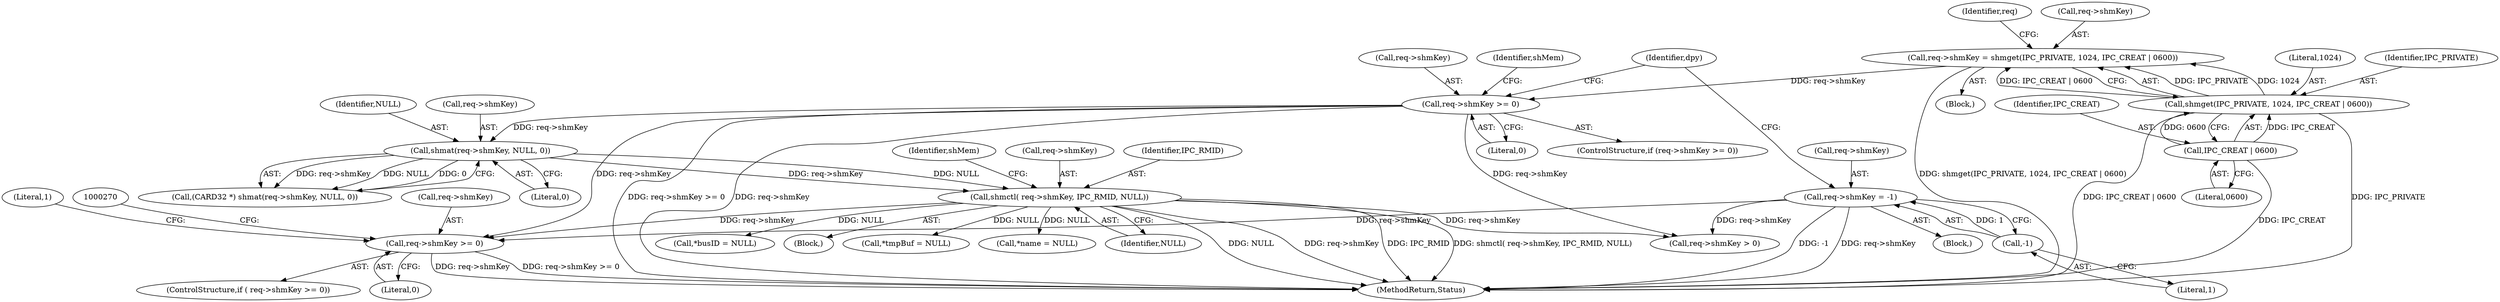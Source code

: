 digraph "0_libXvMC_2cd95e7da8367cccdcdd5c9b160012d1dec5cbdb@pointer" {
"1000262" [label="(Call,req->shmKey >= 0)"];
"1000190" [label="(Call,shmctl( req->shmKey, IPC_RMID, NULL))"];
"1000184" [label="(Call,shmat(req->shmKey, NULL, 0))"];
"1000174" [label="(Call,req->shmKey >= 0)"];
"1000163" [label="(Call,req->shmKey = shmget(IPC_PRIVATE, 1024, IPC_CREAT | 0600))"];
"1000167" [label="(Call,shmget(IPC_PRIVATE, 1024, IPC_CREAT | 0600))"];
"1000170" [label="(Call,IPC_CREAT | 0600)"];
"1000241" [label="(Call,req->shmKey = -1)"];
"1000245" [label="(Call,-1)"];
"1000423" [label="(Call,*name = NULL)"];
"1000185" [label="(Call,req->shmKey)"];
"1000240" [label="(Block,)"];
"1000246" [label="(Literal,1)"];
"1000263" [label="(Call,req->shmKey)"];
"1000430" [label="(Call,*busID = NULL)"];
"1000274" [label="(Literal,1)"];
"1000197" [label="(Identifier,shMem)"];
"1000261" [label="(ControlStructure,if ( req->shmKey >= 0))"];
"1000163" [label="(Call,req->shmKey = shmget(IPC_PRIVATE, 1024, IPC_CREAT | 0600))"];
"1000191" [label="(Call,req->shmKey)"];
"1000111" [label="(Block,)"];
"1000245" [label="(Call,-1)"];
"1000175" [label="(Call,req->shmKey)"];
"1000250" [label="(Identifier,dpy)"];
"1000194" [label="(Identifier,IPC_RMID)"];
"1000176" [label="(Identifier,req)"];
"1000266" [label="(Literal,0)"];
"1000490" [label="(MethodReturn,Status)"];
"1000179" [label="(Block,)"];
"1000189" [label="(Literal,0)"];
"1000169" [label="(Literal,1024)"];
"1000170" [label="(Call,IPC_CREAT | 0600)"];
"1000291" [label="(Call,*tmpBuf = NULL)"];
"1000168" [label="(Identifier,IPC_PRIVATE)"];
"1000188" [label="(Identifier,NULL)"];
"1000181" [label="(Identifier,shMem)"];
"1000242" [label="(Call,req->shmKey)"];
"1000472" [label="(Call,req->shmKey > 0)"];
"1000167" [label="(Call,shmget(IPC_PRIVATE, 1024, IPC_CREAT | 0600))"];
"1000262" [label="(Call,req->shmKey >= 0)"];
"1000174" [label="(Call,req->shmKey >= 0)"];
"1000164" [label="(Call,req->shmKey)"];
"1000184" [label="(Call,shmat(req->shmKey, NULL, 0))"];
"1000190" [label="(Call,shmctl( req->shmKey, IPC_RMID, NULL))"];
"1000195" [label="(Identifier,NULL)"];
"1000182" [label="(Call,(CARD32 *) shmat(req->shmKey, NULL, 0))"];
"1000178" [label="(Literal,0)"];
"1000172" [label="(Literal,0600)"];
"1000173" [label="(ControlStructure,if (req->shmKey >= 0))"];
"1000241" [label="(Call,req->shmKey = -1)"];
"1000171" [label="(Identifier,IPC_CREAT)"];
"1000262" -> "1000261"  [label="AST: "];
"1000262" -> "1000266"  [label="CFG: "];
"1000263" -> "1000262"  [label="AST: "];
"1000266" -> "1000262"  [label="AST: "];
"1000270" -> "1000262"  [label="CFG: "];
"1000274" -> "1000262"  [label="CFG: "];
"1000262" -> "1000490"  [label="DDG: req->shmKey"];
"1000262" -> "1000490"  [label="DDG: req->shmKey >= 0"];
"1000190" -> "1000262"  [label="DDG: req->shmKey"];
"1000241" -> "1000262"  [label="DDG: req->shmKey"];
"1000174" -> "1000262"  [label="DDG: req->shmKey"];
"1000190" -> "1000179"  [label="AST: "];
"1000190" -> "1000195"  [label="CFG: "];
"1000191" -> "1000190"  [label="AST: "];
"1000194" -> "1000190"  [label="AST: "];
"1000195" -> "1000190"  [label="AST: "];
"1000197" -> "1000190"  [label="CFG: "];
"1000190" -> "1000490"  [label="DDG: IPC_RMID"];
"1000190" -> "1000490"  [label="DDG: shmctl( req->shmKey, IPC_RMID, NULL)"];
"1000190" -> "1000490"  [label="DDG: NULL"];
"1000190" -> "1000490"  [label="DDG: req->shmKey"];
"1000184" -> "1000190"  [label="DDG: req->shmKey"];
"1000184" -> "1000190"  [label="DDG: NULL"];
"1000190" -> "1000291"  [label="DDG: NULL"];
"1000190" -> "1000423"  [label="DDG: NULL"];
"1000190" -> "1000430"  [label="DDG: NULL"];
"1000190" -> "1000472"  [label="DDG: req->shmKey"];
"1000184" -> "1000182"  [label="AST: "];
"1000184" -> "1000189"  [label="CFG: "];
"1000185" -> "1000184"  [label="AST: "];
"1000188" -> "1000184"  [label="AST: "];
"1000189" -> "1000184"  [label="AST: "];
"1000182" -> "1000184"  [label="CFG: "];
"1000184" -> "1000182"  [label="DDG: req->shmKey"];
"1000184" -> "1000182"  [label="DDG: NULL"];
"1000184" -> "1000182"  [label="DDG: 0"];
"1000174" -> "1000184"  [label="DDG: req->shmKey"];
"1000174" -> "1000173"  [label="AST: "];
"1000174" -> "1000178"  [label="CFG: "];
"1000175" -> "1000174"  [label="AST: "];
"1000178" -> "1000174"  [label="AST: "];
"1000181" -> "1000174"  [label="CFG: "];
"1000250" -> "1000174"  [label="CFG: "];
"1000174" -> "1000490"  [label="DDG: req->shmKey >= 0"];
"1000174" -> "1000490"  [label="DDG: req->shmKey"];
"1000163" -> "1000174"  [label="DDG: req->shmKey"];
"1000174" -> "1000472"  [label="DDG: req->shmKey"];
"1000163" -> "1000111"  [label="AST: "];
"1000163" -> "1000167"  [label="CFG: "];
"1000164" -> "1000163"  [label="AST: "];
"1000167" -> "1000163"  [label="AST: "];
"1000176" -> "1000163"  [label="CFG: "];
"1000163" -> "1000490"  [label="DDG: shmget(IPC_PRIVATE, 1024, IPC_CREAT | 0600)"];
"1000167" -> "1000163"  [label="DDG: IPC_PRIVATE"];
"1000167" -> "1000163"  [label="DDG: 1024"];
"1000167" -> "1000163"  [label="DDG: IPC_CREAT | 0600"];
"1000167" -> "1000170"  [label="CFG: "];
"1000168" -> "1000167"  [label="AST: "];
"1000169" -> "1000167"  [label="AST: "];
"1000170" -> "1000167"  [label="AST: "];
"1000167" -> "1000490"  [label="DDG: IPC_PRIVATE"];
"1000167" -> "1000490"  [label="DDG: IPC_CREAT | 0600"];
"1000170" -> "1000167"  [label="DDG: IPC_CREAT"];
"1000170" -> "1000167"  [label="DDG: 0600"];
"1000170" -> "1000172"  [label="CFG: "];
"1000171" -> "1000170"  [label="AST: "];
"1000172" -> "1000170"  [label="AST: "];
"1000170" -> "1000490"  [label="DDG: IPC_CREAT"];
"1000241" -> "1000240"  [label="AST: "];
"1000241" -> "1000245"  [label="CFG: "];
"1000242" -> "1000241"  [label="AST: "];
"1000245" -> "1000241"  [label="AST: "];
"1000250" -> "1000241"  [label="CFG: "];
"1000241" -> "1000490"  [label="DDG: req->shmKey"];
"1000241" -> "1000490"  [label="DDG: -1"];
"1000245" -> "1000241"  [label="DDG: 1"];
"1000241" -> "1000472"  [label="DDG: req->shmKey"];
"1000245" -> "1000246"  [label="CFG: "];
"1000246" -> "1000245"  [label="AST: "];
}
